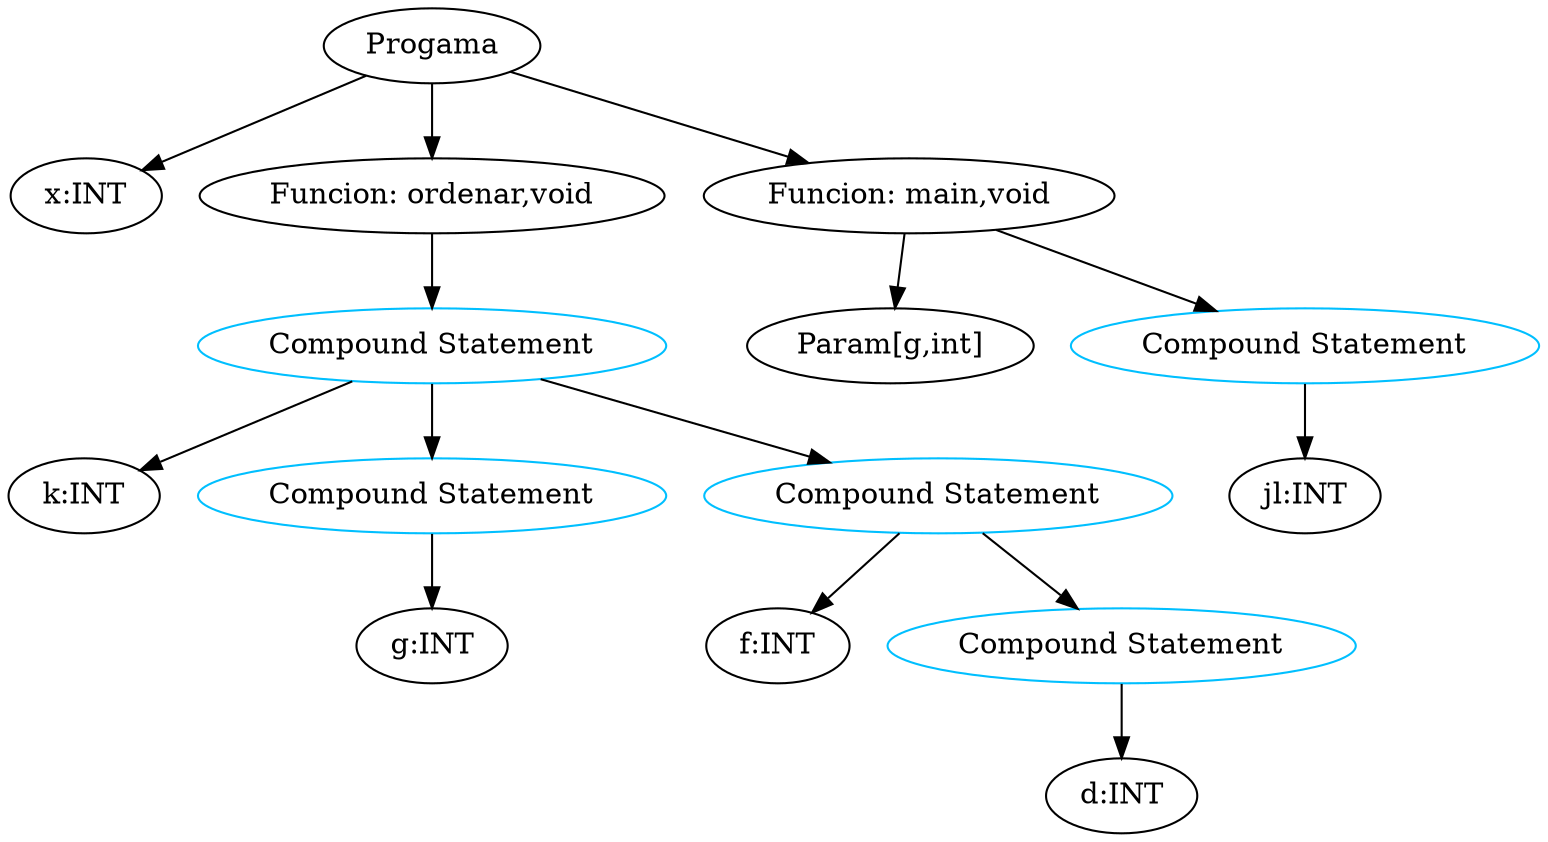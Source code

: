 digraph G { 
"nodo0"[label="Progama"]; 
"nodo1"[label="x:INT"]; 
"nodo0"->"nodo1"; 
"nodo2"[label="Funcion: ordenar,void"]; 
"nodo0"->"nodo2"; 
"nodo3"[label="Compound Statement", color=deepskyblue]; 
"nodo2"->"nodo3"; 
"nodo4"[label="k:INT"]; 
"nodo3"->"nodo4"; 
"nodo5"[label="Compound Statement", color=deepskyblue]; 
"nodo3"->"nodo5"; 
"nodo6"[label="g:INT"]; 
"nodo5"->"nodo6"; 
"nodo7"[label="Compound Statement", color=deepskyblue]; 
"nodo3"->"nodo7"; 
"nodo8"[label="f:INT"]; 
"nodo7"->"nodo8"; 
"nodo9"[label="Compound Statement", color=deepskyblue]; 
"nodo7"->"nodo9"; 
"nodo10"[label="d:INT"]; 
"nodo9"->"nodo10"; 
"nodo11"[label="Funcion: main,void"]; 
"nodo0"->"nodo11"; 
"nodo12"[label="Param[g,int]"]; 
"nodo11"->"nodo12"; 
"nodo13"[label="Compound Statement", color=deepskyblue]; 
"nodo11"->"nodo13"; 
"nodo14"[label="jl:INT"]; 
"nodo13"->"nodo14"; 
}